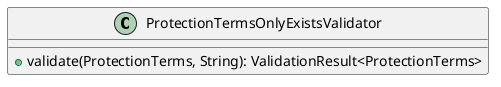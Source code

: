 @startuml

    class ProtectionTermsOnlyExistsValidator [[ProtectionTermsOnlyExistsValidator.html]] {
        +validate(ProtectionTerms, String): ValidationResult<ProtectionTerms>
    }

@enduml
